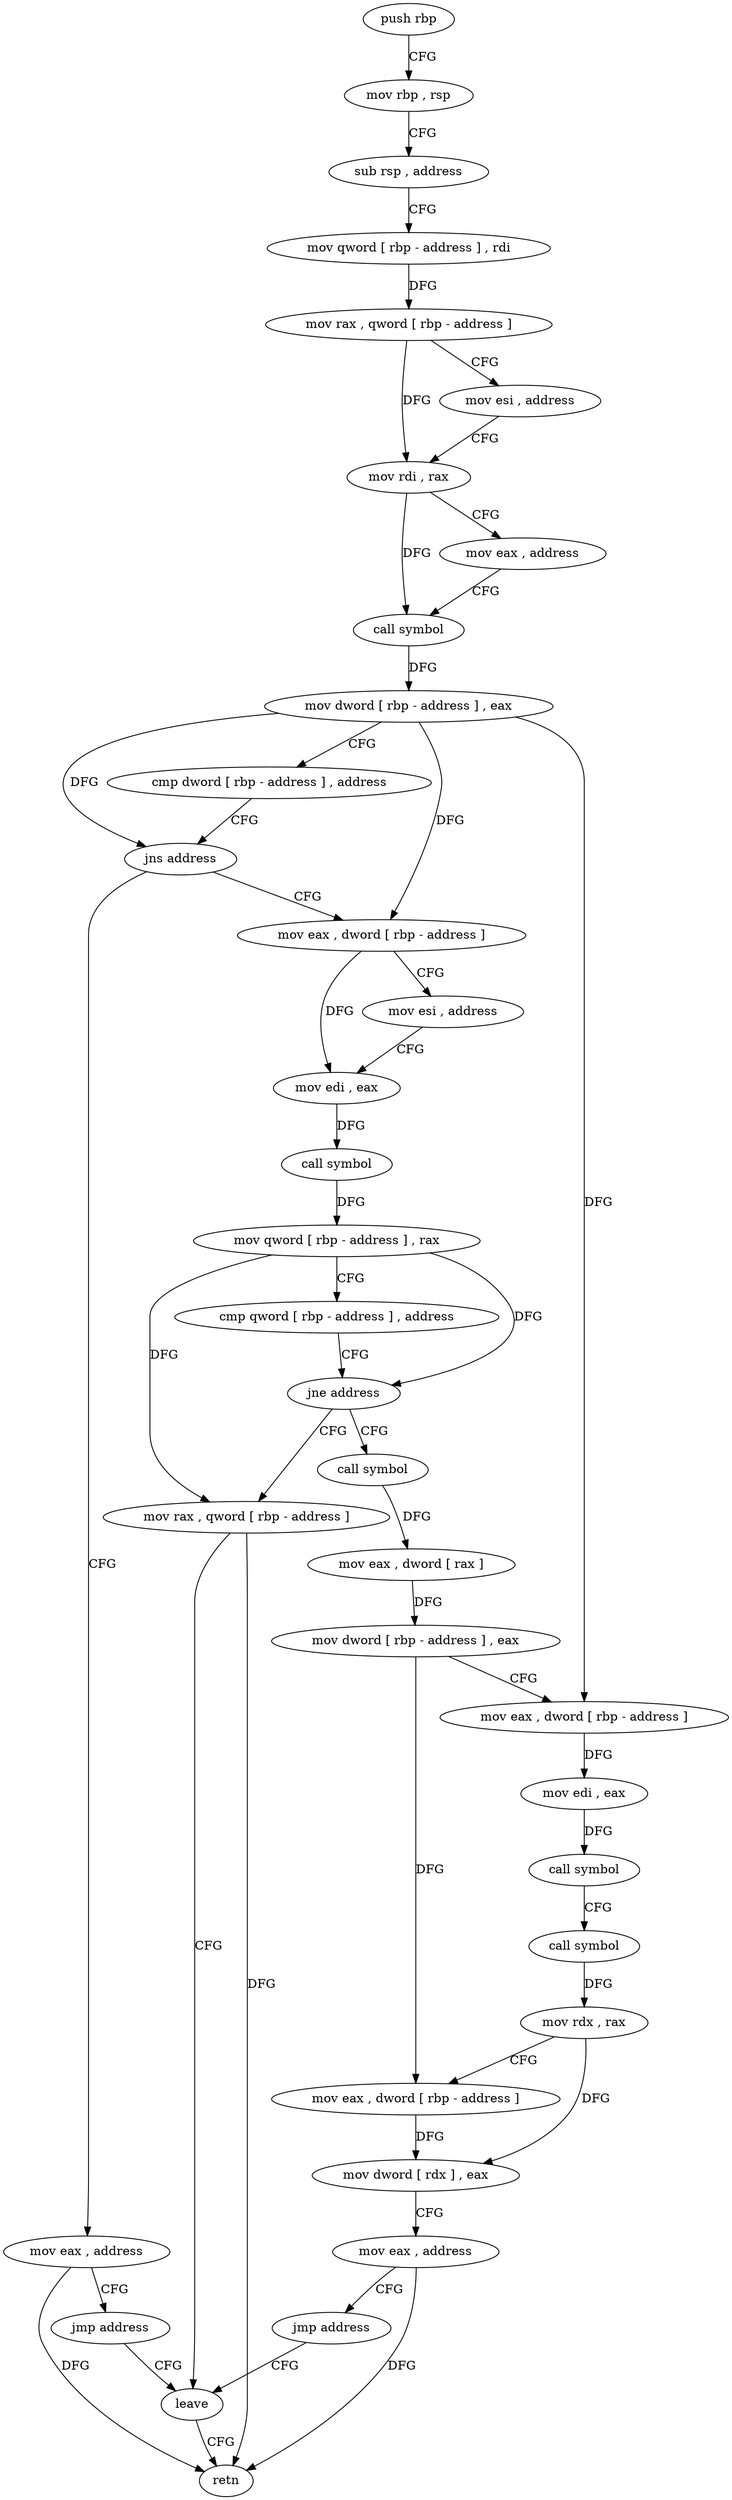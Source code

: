 digraph "func" {
"4203594" [label = "push rbp" ]
"4203595" [label = "mov rbp , rsp" ]
"4203598" [label = "sub rsp , address" ]
"4203602" [label = "mov qword [ rbp - address ] , rdi" ]
"4203606" [label = "mov rax , qword [ rbp - address ]" ]
"4203610" [label = "mov esi , address" ]
"4203615" [label = "mov rdi , rax" ]
"4203618" [label = "mov eax , address" ]
"4203623" [label = "call symbol" ]
"4203628" [label = "mov dword [ rbp - address ] , eax" ]
"4203631" [label = "cmp dword [ rbp - address ] , address" ]
"4203635" [label = "jns address" ]
"4203644" [label = "mov eax , dword [ rbp - address ]" ]
"4203637" [label = "mov eax , address" ]
"4203647" [label = "mov esi , address" ]
"4203652" [label = "mov edi , eax" ]
"4203654" [label = "call symbol" ]
"4203659" [label = "mov qword [ rbp - address ] , rax" ]
"4203663" [label = "cmp qword [ rbp - address ] , address" ]
"4203668" [label = "jne address" ]
"4203710" [label = "mov rax , qword [ rbp - address ]" ]
"4203670" [label = "call symbol" ]
"4203642" [label = "jmp address" ]
"4203714" [label = "leave" ]
"4203675" [label = "mov eax , dword [ rax ]" ]
"4203677" [label = "mov dword [ rbp - address ] , eax" ]
"4203680" [label = "mov eax , dword [ rbp - address ]" ]
"4203683" [label = "mov edi , eax" ]
"4203685" [label = "call symbol" ]
"4203690" [label = "call symbol" ]
"4203695" [label = "mov rdx , rax" ]
"4203698" [label = "mov eax , dword [ rbp - address ]" ]
"4203701" [label = "mov dword [ rdx ] , eax" ]
"4203703" [label = "mov eax , address" ]
"4203708" [label = "jmp address" ]
"4203715" [label = "retn" ]
"4203594" -> "4203595" [ label = "CFG" ]
"4203595" -> "4203598" [ label = "CFG" ]
"4203598" -> "4203602" [ label = "CFG" ]
"4203602" -> "4203606" [ label = "DFG" ]
"4203606" -> "4203610" [ label = "CFG" ]
"4203606" -> "4203615" [ label = "DFG" ]
"4203610" -> "4203615" [ label = "CFG" ]
"4203615" -> "4203618" [ label = "CFG" ]
"4203615" -> "4203623" [ label = "DFG" ]
"4203618" -> "4203623" [ label = "CFG" ]
"4203623" -> "4203628" [ label = "DFG" ]
"4203628" -> "4203631" [ label = "CFG" ]
"4203628" -> "4203635" [ label = "DFG" ]
"4203628" -> "4203644" [ label = "DFG" ]
"4203628" -> "4203680" [ label = "DFG" ]
"4203631" -> "4203635" [ label = "CFG" ]
"4203635" -> "4203644" [ label = "CFG" ]
"4203635" -> "4203637" [ label = "CFG" ]
"4203644" -> "4203647" [ label = "CFG" ]
"4203644" -> "4203652" [ label = "DFG" ]
"4203637" -> "4203642" [ label = "CFG" ]
"4203637" -> "4203715" [ label = "DFG" ]
"4203647" -> "4203652" [ label = "CFG" ]
"4203652" -> "4203654" [ label = "DFG" ]
"4203654" -> "4203659" [ label = "DFG" ]
"4203659" -> "4203663" [ label = "CFG" ]
"4203659" -> "4203668" [ label = "DFG" ]
"4203659" -> "4203710" [ label = "DFG" ]
"4203663" -> "4203668" [ label = "CFG" ]
"4203668" -> "4203710" [ label = "CFG" ]
"4203668" -> "4203670" [ label = "CFG" ]
"4203710" -> "4203714" [ label = "CFG" ]
"4203710" -> "4203715" [ label = "DFG" ]
"4203670" -> "4203675" [ label = "DFG" ]
"4203642" -> "4203714" [ label = "CFG" ]
"4203714" -> "4203715" [ label = "CFG" ]
"4203675" -> "4203677" [ label = "DFG" ]
"4203677" -> "4203680" [ label = "CFG" ]
"4203677" -> "4203698" [ label = "DFG" ]
"4203680" -> "4203683" [ label = "DFG" ]
"4203683" -> "4203685" [ label = "DFG" ]
"4203685" -> "4203690" [ label = "CFG" ]
"4203690" -> "4203695" [ label = "DFG" ]
"4203695" -> "4203698" [ label = "CFG" ]
"4203695" -> "4203701" [ label = "DFG" ]
"4203698" -> "4203701" [ label = "DFG" ]
"4203701" -> "4203703" [ label = "CFG" ]
"4203703" -> "4203708" [ label = "CFG" ]
"4203703" -> "4203715" [ label = "DFG" ]
"4203708" -> "4203714" [ label = "CFG" ]
}
